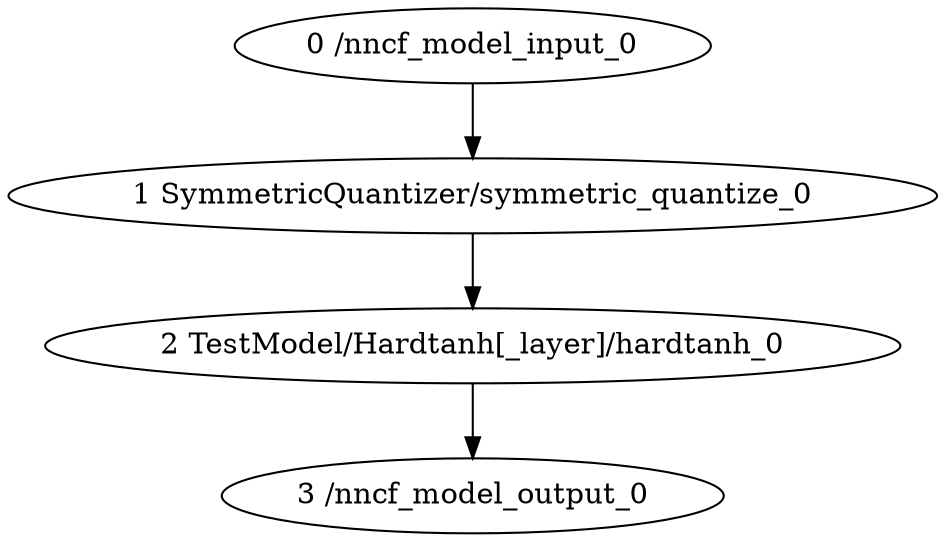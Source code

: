 strict digraph  {
"0 /nncf_model_input_0" [id=0, type=nncf_model_input];
"1 SymmetricQuantizer/symmetric_quantize_0" [id=1, type=symmetric_quantize];
"2 TestModel/Hardtanh[_layer]/hardtanh_0" [id=2, type=hardtanh];
"3 /nncf_model_output_0" [id=3, type=nncf_model_output];
"0 /nncf_model_input_0" -> "1 SymmetricQuantizer/symmetric_quantize_0";
"1 SymmetricQuantizer/symmetric_quantize_0" -> "2 TestModel/Hardtanh[_layer]/hardtanh_0";
"2 TestModel/Hardtanh[_layer]/hardtanh_0" -> "3 /nncf_model_output_0";
}
